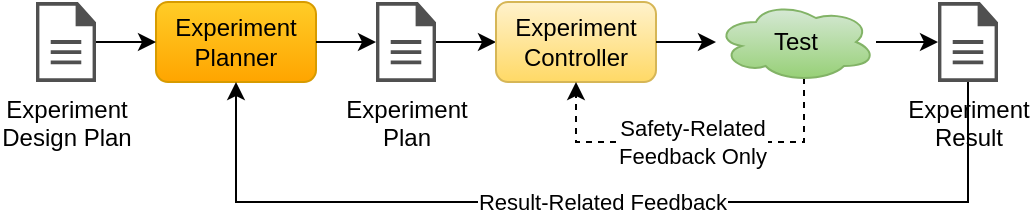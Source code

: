 <mxfile version="21.2.2" type="device">
  <diagram id="P3egCbBItE-vjyixLVVF" name="Page-1">
    <mxGraphModel dx="2714" dy="1434" grid="1" gridSize="10" guides="1" tooltips="1" connect="1" arrows="1" fold="1" page="1" pageScale="1" pageWidth="850" pageHeight="1100" math="0" shadow="0">
      <root>
        <mxCell id="0" />
        <mxCell id="1" parent="0" />
        <mxCell id="8yW3HtKEOS8D6HbiddwS-22" value="Experiment&lt;br&gt;Design Plan" style="sketch=0;pointerEvents=1;shadow=0;dashed=0;html=1;strokeColor=none;fillColor=#505050;labelPosition=center;verticalLabelPosition=bottom;verticalAlign=top;outlineConnect=0;align=center;shape=mxgraph.office.concepts.document;" parent="1" vertex="1">
          <mxGeometry x="210" y="520" width="30" height="40" as="geometry" />
        </mxCell>
        <mxCell id="8yW3HtKEOS8D6HbiddwS-23" value="Experiment&lt;br&gt;Planner" style="rounded=1;whiteSpace=wrap;html=1;fillColor=#ffcd28;gradientColor=#ffa500;strokeColor=#d79b00;" parent="1" vertex="1">
          <mxGeometry x="270" y="520" width="80" height="40" as="geometry" />
        </mxCell>
        <mxCell id="8yW3HtKEOS8D6HbiddwS-24" value="" style="endArrow=classic;html=1;rounded=0;entryX=0;entryY=0.5;entryDx=0;entryDy=0;" parent="1" source="8yW3HtKEOS8D6HbiddwS-22" target="8yW3HtKEOS8D6HbiddwS-23" edge="1">
          <mxGeometry width="50" height="50" relative="1" as="geometry">
            <mxPoint x="160" y="541" as="sourcePoint" />
            <mxPoint x="430" y="631" as="targetPoint" />
          </mxGeometry>
        </mxCell>
        <mxCell id="8yW3HtKEOS8D6HbiddwS-25" value="" style="endArrow=classic;html=1;rounded=0;" parent="1" source="_fernri8NEXr0q6jrPtc-1" target="8yW3HtKEOS8D6HbiddwS-26" edge="1">
          <mxGeometry width="50" height="50" relative="1" as="geometry">
            <mxPoint x="390" y="420" as="sourcePoint" />
            <mxPoint x="360" y="540" as="targetPoint" />
          </mxGeometry>
        </mxCell>
        <mxCell id="8yW3HtKEOS8D6HbiddwS-26" value="Experiment&lt;br&gt;Controller" style="rounded=1;whiteSpace=wrap;html=1;fillColor=#fff2cc;gradientColor=#ffd966;strokeColor=#d6b656;" parent="1" vertex="1">
          <mxGeometry x="440" y="520" width="80" height="40" as="geometry" />
        </mxCell>
        <mxCell id="8yW3HtKEOS8D6HbiddwS-27" value="Safety-Related&lt;br&gt;Feedback Only" style="endArrow=classic;html=1;rounded=0;exitX=0.55;exitY=0.95;exitDx=0;exitDy=0;entryX=0.5;entryY=1;entryDx=0;entryDy=0;dashed=1;exitPerimeter=0;" parent="1" source="5mgFGKwmL9ivBnOpSsOQ-2" target="8yW3HtKEOS8D6HbiddwS-26" edge="1">
          <mxGeometry width="50" height="50" relative="1" as="geometry">
            <mxPoint x="480" y="681" as="sourcePoint" />
            <mxPoint x="285" y="581" as="targetPoint" />
            <Array as="points">
              <mxPoint x="594" y="590" />
              <mxPoint x="480" y="590" />
            </Array>
          </mxGeometry>
        </mxCell>
        <mxCell id="5mgFGKwmL9ivBnOpSsOQ-1" value="" style="endArrow=classic;html=1;rounded=0;exitX=1;exitY=0.5;exitDx=0;exitDy=0;" parent="1" source="8yW3HtKEOS8D6HbiddwS-26" target="5mgFGKwmL9ivBnOpSsOQ-2" edge="1">
          <mxGeometry width="50" height="50" relative="1" as="geometry">
            <mxPoint x="520" y="540" as="sourcePoint" />
            <mxPoint x="560" y="540" as="targetPoint" />
          </mxGeometry>
        </mxCell>
        <mxCell id="5mgFGKwmL9ivBnOpSsOQ-2" value="Test" style="ellipse;shape=cloud;whiteSpace=wrap;html=1;fillColor=#d5e8d4;gradientColor=#97d077;strokeColor=#82b366;" parent="1" vertex="1">
          <mxGeometry x="550" y="520" width="80" height="40" as="geometry" />
        </mxCell>
        <mxCell id="YlABXkXRRKViSES8jzMg-1" value="Result-Related Feedback" style="endArrow=classic;html=1;rounded=0;entryX=0.5;entryY=1;entryDx=0;entryDy=0;" parent="1" source="Js7NtVRaZCWxtsi_Kvrx-1" target="8yW3HtKEOS8D6HbiddwS-23" edge="1">
          <mxGeometry width="50" height="50" relative="1" as="geometry">
            <mxPoint x="680" y="600" as="sourcePoint" />
            <mxPoint x="340" y="680" as="targetPoint" />
            <Array as="points">
              <mxPoint x="676" y="620" />
              <mxPoint x="310" y="620" />
            </Array>
          </mxGeometry>
        </mxCell>
        <mxCell id="_fernri8NEXr0q6jrPtc-1" value="Experiment&lt;br&gt;Plan" style="sketch=0;pointerEvents=1;shadow=0;dashed=0;html=1;strokeColor=none;fillColor=#505050;labelPosition=center;verticalLabelPosition=bottom;verticalAlign=top;outlineConnect=0;align=center;shape=mxgraph.office.concepts.document;" parent="1" vertex="1">
          <mxGeometry x="380" y="520" width="30" height="40" as="geometry" />
        </mxCell>
        <mxCell id="_fernri8NEXr0q6jrPtc-2" value="" style="endArrow=classic;html=1;rounded=0;exitX=1;exitY=0.5;exitDx=0;exitDy=0;" parent="1" source="8yW3HtKEOS8D6HbiddwS-23" target="_fernri8NEXr0q6jrPtc-1" edge="1">
          <mxGeometry width="50" height="50" relative="1" as="geometry">
            <mxPoint x="410" y="550" as="sourcePoint" />
            <mxPoint x="450" y="550" as="targetPoint" />
          </mxGeometry>
        </mxCell>
        <mxCell id="Js7NtVRaZCWxtsi_Kvrx-1" value="Experiment&lt;br&gt;Result" style="sketch=0;pointerEvents=1;shadow=0;dashed=0;html=1;strokeColor=none;fillColor=#505050;labelPosition=center;verticalLabelPosition=bottom;verticalAlign=top;outlineConnect=0;align=center;shape=mxgraph.office.concepts.document;" parent="1" vertex="1">
          <mxGeometry x="661" y="520" width="30" height="40" as="geometry" />
        </mxCell>
        <mxCell id="Js7NtVRaZCWxtsi_Kvrx-2" value="" style="endArrow=classic;html=1;rounded=0;exitX=1;exitY=0.5;exitDx=0;exitDy=0;" parent="1" source="5mgFGKwmL9ivBnOpSsOQ-2" target="Js7NtVRaZCWxtsi_Kvrx-1" edge="1">
          <mxGeometry width="50" height="50" relative="1" as="geometry">
            <mxPoint x="630" y="460" as="sourcePoint" />
            <mxPoint x="670" y="670.67" as="targetPoint" />
          </mxGeometry>
        </mxCell>
      </root>
    </mxGraphModel>
  </diagram>
</mxfile>
